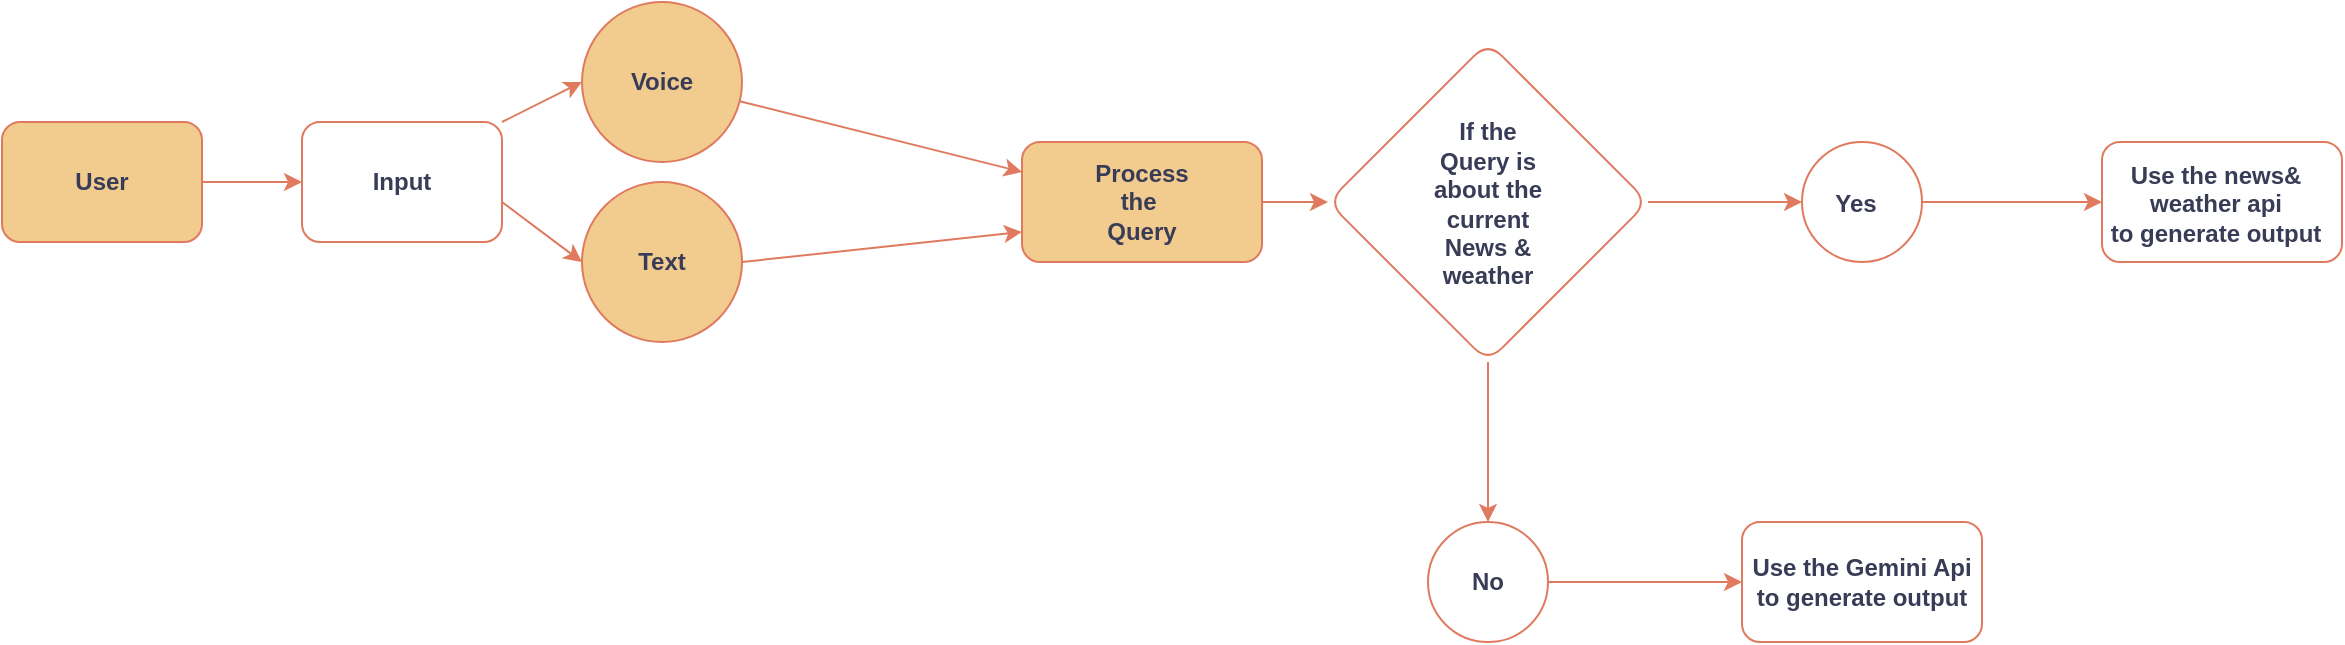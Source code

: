 <mxfile version="26.0.14">
  <diagram name="Page-1" id="WGX-TNtPYBnaQaIRH1jn">
    <mxGraphModel dx="1400" dy="696" grid="1" gridSize="9" guides="1" tooltips="1" connect="1" arrows="1" fold="1" page="1" pageScale="1" pageWidth="1600" pageHeight="900" math="0" shadow="0">
      <root>
        <mxCell id="0" />
        <mxCell id="1" parent="0" />
        <mxCell id="cmiLRkFoAbaz6LtYjS5a-28" style="edgeStyle=orthogonalEdgeStyle;rounded=1;orthogonalLoop=1;jettySize=auto;html=1;exitX=1;exitY=0.5;exitDx=0;exitDy=0;entryX=0;entryY=0.5;entryDx=0;entryDy=0;fontFamily=Helvetica;fontSize=12;fontColor=default;labelBackgroundColor=none;strokeColor=#E07A5F;" edge="1" parent="1" source="cmiLRkFoAbaz6LtYjS5a-1" target="cmiLRkFoAbaz6LtYjS5a-24">
          <mxGeometry relative="1" as="geometry" />
        </mxCell>
        <mxCell id="cmiLRkFoAbaz6LtYjS5a-1" value="" style="rounded=1;whiteSpace=wrap;html=1;labelBackgroundColor=none;fillColor=#F2CC8F;strokeColor=#E07A5F;fontColor=#393C56;" vertex="1" parent="1">
          <mxGeometry x="30" y="280" width="100" height="60" as="geometry" />
        </mxCell>
        <mxCell id="cmiLRkFoAbaz6LtYjS5a-2" value="&lt;b&gt;User&lt;/b&gt;" style="text;html=1;align=center;verticalAlign=middle;whiteSpace=wrap;rounded=1;labelBackgroundColor=none;fontColor=#393C56;" vertex="1" parent="1">
          <mxGeometry x="50" y="295" width="60" height="30" as="geometry" />
        </mxCell>
        <mxCell id="cmiLRkFoAbaz6LtYjS5a-15" value="" style="rounded=1;whiteSpace=wrap;html=1;labelBackgroundColor=none;fillColor=#F2CC8F;strokeColor=#E07A5F;fontColor=#393C56;" vertex="1" parent="1">
          <mxGeometry x="540" y="290" width="120" height="60" as="geometry" />
        </mxCell>
        <mxCell id="cmiLRkFoAbaz6LtYjS5a-16" value="" style="endArrow=classic;html=1;rounded=1;entryX=0;entryY=0.25;entryDx=0;entryDy=0;labelBackgroundColor=none;strokeColor=#E07A5F;fontColor=default;" edge="1" parent="1" source="cmiLRkFoAbaz6LtYjS5a-9" target="cmiLRkFoAbaz6LtYjS5a-15">
          <mxGeometry width="50" height="50" relative="1" as="geometry">
            <mxPoint x="350" y="270" as="sourcePoint" />
            <mxPoint x="380" y="240" as="targetPoint" />
          </mxGeometry>
        </mxCell>
        <mxCell id="cmiLRkFoAbaz6LtYjS5a-17" value="" style="endArrow=classic;html=1;rounded=1;entryX=0;entryY=0.75;entryDx=0;entryDy=0;exitX=1;exitY=0.5;exitDx=0;exitDy=0;labelBackgroundColor=none;strokeColor=#E07A5F;fontColor=default;" edge="1" parent="1" source="cmiLRkFoAbaz6LtYjS5a-23" target="cmiLRkFoAbaz6LtYjS5a-15">
          <mxGeometry width="50" height="50" relative="1" as="geometry">
            <mxPoint x="410" y="360" as="sourcePoint" />
            <mxPoint x="410" y="315" as="targetPoint" />
          </mxGeometry>
        </mxCell>
        <mxCell id="cmiLRkFoAbaz6LtYjS5a-52" style="edgeStyle=orthogonalEdgeStyle;rounded=1;orthogonalLoop=1;jettySize=auto;html=1;entryX=0;entryY=0.5;entryDx=0;entryDy=0;fontFamily=Helvetica;fontSize=12;fontColor=default;labelBackgroundColor=none;strokeColor=#E07A5F;" edge="1" parent="1" source="cmiLRkFoAbaz6LtYjS5a-18" target="cmiLRkFoAbaz6LtYjS5a-49">
          <mxGeometry relative="1" as="geometry" />
        </mxCell>
        <mxCell id="cmiLRkFoAbaz6LtYjS5a-18" value="&lt;b&gt;Process&lt;/b&gt;&lt;div&gt;&lt;b&gt;the&amp;nbsp;&lt;/b&gt;&lt;/div&gt;&lt;div&gt;&lt;b&gt;Query&lt;/b&gt;&lt;/div&gt;" style="text;html=1;align=center;verticalAlign=middle;whiteSpace=wrap;rounded=1;labelBackgroundColor=none;fontColor=#393C56;" vertex="1" parent="1">
          <mxGeometry x="540" y="305" width="120" height="30" as="geometry" />
        </mxCell>
        <mxCell id="cmiLRkFoAbaz6LtYjS5a-9" value="" style="ellipse;whiteSpace=wrap;html=1;aspect=fixed;rounded=1;labelBackgroundColor=none;fillColor=#F2CC8F;strokeColor=#E07A5F;fontColor=#393C56;" vertex="1" parent="1">
          <mxGeometry x="320" y="220" width="80" height="80" as="geometry" />
        </mxCell>
        <mxCell id="cmiLRkFoAbaz6LtYjS5a-23" value="" style="ellipse;whiteSpace=wrap;html=1;aspect=fixed;rounded=1;labelBackgroundColor=none;fillColor=#F2CC8F;strokeColor=#E07A5F;fontColor=#393C56;" vertex="1" parent="1">
          <mxGeometry x="320" y="310" width="80" height="80" as="geometry" />
        </mxCell>
        <mxCell id="cmiLRkFoAbaz6LtYjS5a-24" value="" style="rounded=1;whiteSpace=wrap;html=1;align=center;verticalAlign=middle;fontFamily=Helvetica;fontSize=12;fontColor=#393C56;fillColor=none;labelBackgroundColor=none;strokeColor=#E07A5F;" vertex="1" parent="1">
          <mxGeometry x="180" y="280" width="100" height="60" as="geometry" />
        </mxCell>
        <mxCell id="cmiLRkFoAbaz6LtYjS5a-25" value="" style="endArrow=classic;html=1;rounded=1;fontFamily=Helvetica;fontSize=12;fontColor=default;entryX=0;entryY=0.5;entryDx=0;entryDy=0;labelBackgroundColor=none;strokeColor=#E07A5F;" edge="1" parent="1" target="cmiLRkFoAbaz6LtYjS5a-9">
          <mxGeometry width="50" height="50" relative="1" as="geometry">
            <mxPoint x="280" y="280" as="sourcePoint" />
            <mxPoint x="330" y="230" as="targetPoint" />
          </mxGeometry>
        </mxCell>
        <mxCell id="cmiLRkFoAbaz6LtYjS5a-26" value="" style="endArrow=classic;html=1;rounded=1;fontFamily=Helvetica;fontSize=12;fontColor=default;entryX=0;entryY=0.5;entryDx=0;entryDy=0;labelBackgroundColor=none;strokeColor=#E07A5F;" edge="1" parent="1" target="cmiLRkFoAbaz6LtYjS5a-23">
          <mxGeometry width="50" height="50" relative="1" as="geometry">
            <mxPoint x="280" y="320" as="sourcePoint" />
            <mxPoint x="310" y="350" as="targetPoint" />
          </mxGeometry>
        </mxCell>
        <mxCell id="cmiLRkFoAbaz6LtYjS5a-29" value="&lt;b&gt;Input&lt;/b&gt;" style="text;html=1;align=center;verticalAlign=middle;whiteSpace=wrap;rounded=1;fontFamily=Helvetica;fontSize=12;fontColor=#393C56;labelBackgroundColor=none;" vertex="1" parent="1">
          <mxGeometry x="200" y="295" width="60" height="30" as="geometry" />
        </mxCell>
        <mxCell id="cmiLRkFoAbaz6LtYjS5a-30" value="&lt;b&gt;Text&lt;/b&gt;" style="text;html=1;align=center;verticalAlign=middle;whiteSpace=wrap;rounded=1;fontFamily=Helvetica;fontSize=12;fontColor=#393C56;labelBackgroundColor=none;" vertex="1" parent="1">
          <mxGeometry x="330" y="335" width="60" height="30" as="geometry" />
        </mxCell>
        <mxCell id="cmiLRkFoAbaz6LtYjS5a-31" value="&lt;b&gt;Voice&lt;/b&gt;" style="text;html=1;align=center;verticalAlign=middle;whiteSpace=wrap;rounded=1;fontFamily=Helvetica;fontSize=12;fontColor=#393C56;labelBackgroundColor=none;" vertex="1" parent="1">
          <mxGeometry x="330" y="245" width="60" height="30" as="geometry" />
        </mxCell>
        <mxCell id="cmiLRkFoAbaz6LtYjS5a-33" value="&lt;b&gt;If the Query is about the current News &amp;amp; weather&lt;/b&gt;" style="text;html=1;align=center;verticalAlign=middle;whiteSpace=wrap;rounded=1;fontFamily=Helvetica;fontSize=12;fontColor=#393C56;labelBackgroundColor=none;" vertex="1" parent="1">
          <mxGeometry x="743" y="306" width="60" height="29" as="geometry" />
        </mxCell>
        <mxCell id="cmiLRkFoAbaz6LtYjS5a-57" style="edgeStyle=orthogonalEdgeStyle;rounded=1;orthogonalLoop=1;jettySize=auto;html=1;entryX=0;entryY=0.5;entryDx=0;entryDy=0;fontFamily=Helvetica;fontSize=12;fontColor=default;labelBackgroundColor=none;strokeColor=#E07A5F;" edge="1" parent="1" source="cmiLRkFoAbaz6LtYjS5a-49" target="cmiLRkFoAbaz6LtYjS5a-56">
          <mxGeometry relative="1" as="geometry" />
        </mxCell>
        <mxCell id="cmiLRkFoAbaz6LtYjS5a-61" style="edgeStyle=orthogonalEdgeStyle;rounded=0;orthogonalLoop=1;jettySize=auto;html=1;exitX=0.5;exitY=1;exitDx=0;exitDy=0;entryX=0.5;entryY=0;entryDx=0;entryDy=0;strokeColor=#E07A5F;fontColor=#393C56;fillColor=#F2CC8F;" edge="1" parent="1" source="cmiLRkFoAbaz6LtYjS5a-49" target="cmiLRkFoAbaz6LtYjS5a-60">
          <mxGeometry relative="1" as="geometry" />
        </mxCell>
        <mxCell id="cmiLRkFoAbaz6LtYjS5a-49" value="" style="rhombus;whiteSpace=wrap;html=1;rounded=1;align=center;verticalAlign=middle;fontFamily=Helvetica;fontSize=12;fontColor=#393C56;fillColor=none;movable=1;resizable=1;rotatable=1;deletable=1;editable=1;locked=0;connectable=1;labelBackgroundColor=none;strokeColor=#E07A5F;" vertex="1" parent="1">
          <mxGeometry x="693" y="240" width="160" height="160" as="geometry" />
        </mxCell>
        <mxCell id="cmiLRkFoAbaz6LtYjS5a-54" value="&lt;b&gt;Yes&lt;/b&gt;" style="text;html=1;align=center;verticalAlign=middle;whiteSpace=wrap;rounded=1;fontFamily=Helvetica;fontSize=12;fontColor=#393C56;labelBackgroundColor=none;" vertex="1" parent="1">
          <mxGeometry x="927" y="306" width="60" height="30" as="geometry" />
        </mxCell>
        <mxCell id="cmiLRkFoAbaz6LtYjS5a-59" style="edgeStyle=orthogonalEdgeStyle;rounded=1;orthogonalLoop=1;jettySize=auto;html=1;entryX=0;entryY=0.5;entryDx=0;entryDy=0;fontFamily=Helvetica;fontSize=12;fontColor=default;labelBackgroundColor=none;strokeColor=#E07A5F;" edge="1" parent="1" source="cmiLRkFoAbaz6LtYjS5a-56" target="cmiLRkFoAbaz6LtYjS5a-58">
          <mxGeometry relative="1" as="geometry" />
        </mxCell>
        <mxCell id="cmiLRkFoAbaz6LtYjS5a-56" value="" style="ellipse;whiteSpace=wrap;html=1;aspect=fixed;rounded=1;align=center;verticalAlign=middle;fontFamily=Helvetica;fontSize=12;fontColor=#393C56;fillColor=none;labelBackgroundColor=none;strokeColor=#E07A5F;" vertex="1" parent="1">
          <mxGeometry x="930" y="290" width="60" height="60" as="geometry" />
        </mxCell>
        <mxCell id="cmiLRkFoAbaz6LtYjS5a-58" value="" style="rounded=1;whiteSpace=wrap;html=1;align=center;verticalAlign=middle;fontFamily=Helvetica;fontSize=12;fontColor=#393C56;fillColor=none;labelBackgroundColor=none;strokeColor=#E07A5F;" vertex="1" parent="1">
          <mxGeometry x="1080" y="290" width="120" height="60" as="geometry" />
        </mxCell>
        <mxCell id="cmiLRkFoAbaz6LtYjS5a-60" value="" style="ellipse;whiteSpace=wrap;html=1;aspect=fixed;rounded=1;align=center;verticalAlign=middle;fontFamily=Helvetica;fontSize=12;fontColor=#393C56;fillColor=none;labelBackgroundColor=none;strokeColor=#E07A5F;" vertex="1" parent="1">
          <mxGeometry x="743" y="480" width="60" height="60" as="geometry" />
        </mxCell>
        <mxCell id="cmiLRkFoAbaz6LtYjS5a-65" style="edgeStyle=orthogonalEdgeStyle;rounded=0;orthogonalLoop=1;jettySize=auto;html=1;strokeColor=#E07A5F;fontColor=#393C56;fillColor=#F2CC8F;" edge="1" parent="1" source="cmiLRkFoAbaz6LtYjS5a-62">
          <mxGeometry relative="1" as="geometry">
            <mxPoint x="900" y="510" as="targetPoint" />
          </mxGeometry>
        </mxCell>
        <mxCell id="cmiLRkFoAbaz6LtYjS5a-62" value="&lt;b&gt;No&lt;/b&gt;" style="text;html=1;align=center;verticalAlign=middle;whiteSpace=wrap;rounded=0;fontColor=#393C56;" vertex="1" parent="1">
          <mxGeometry x="743" y="495" width="60" height="30" as="geometry" />
        </mxCell>
        <mxCell id="cmiLRkFoAbaz6LtYjS5a-63" value="" style="rounded=1;whiteSpace=wrap;html=1;align=center;verticalAlign=middle;fontFamily=Helvetica;fontSize=12;fontColor=#393C56;fillColor=none;labelBackgroundColor=none;strokeColor=#E07A5F;" vertex="1" parent="1">
          <mxGeometry x="900" y="480" width="120" height="60" as="geometry" />
        </mxCell>
        <mxCell id="cmiLRkFoAbaz6LtYjS5a-66" value="&lt;b&gt;Use the news&amp;amp; weather api to&amp;nbsp;generate output&lt;/b&gt;" style="text;html=1;align=center;verticalAlign=middle;whiteSpace=wrap;rounded=0;fontColor=#393C56;" vertex="1" parent="1">
          <mxGeometry x="1074" y="306" width="126" height="30" as="geometry" />
        </mxCell>
        <mxCell id="cmiLRkFoAbaz6LtYjS5a-67" value="&lt;b&gt;Use the Gemini Api to generate output&lt;/b&gt;" style="text;html=1;align=center;verticalAlign=middle;whiteSpace=wrap;rounded=0;fontColor=#393C56;" vertex="1" parent="1">
          <mxGeometry x="897" y="495" width="126" height="30" as="geometry" />
        </mxCell>
      </root>
    </mxGraphModel>
  </diagram>
</mxfile>
